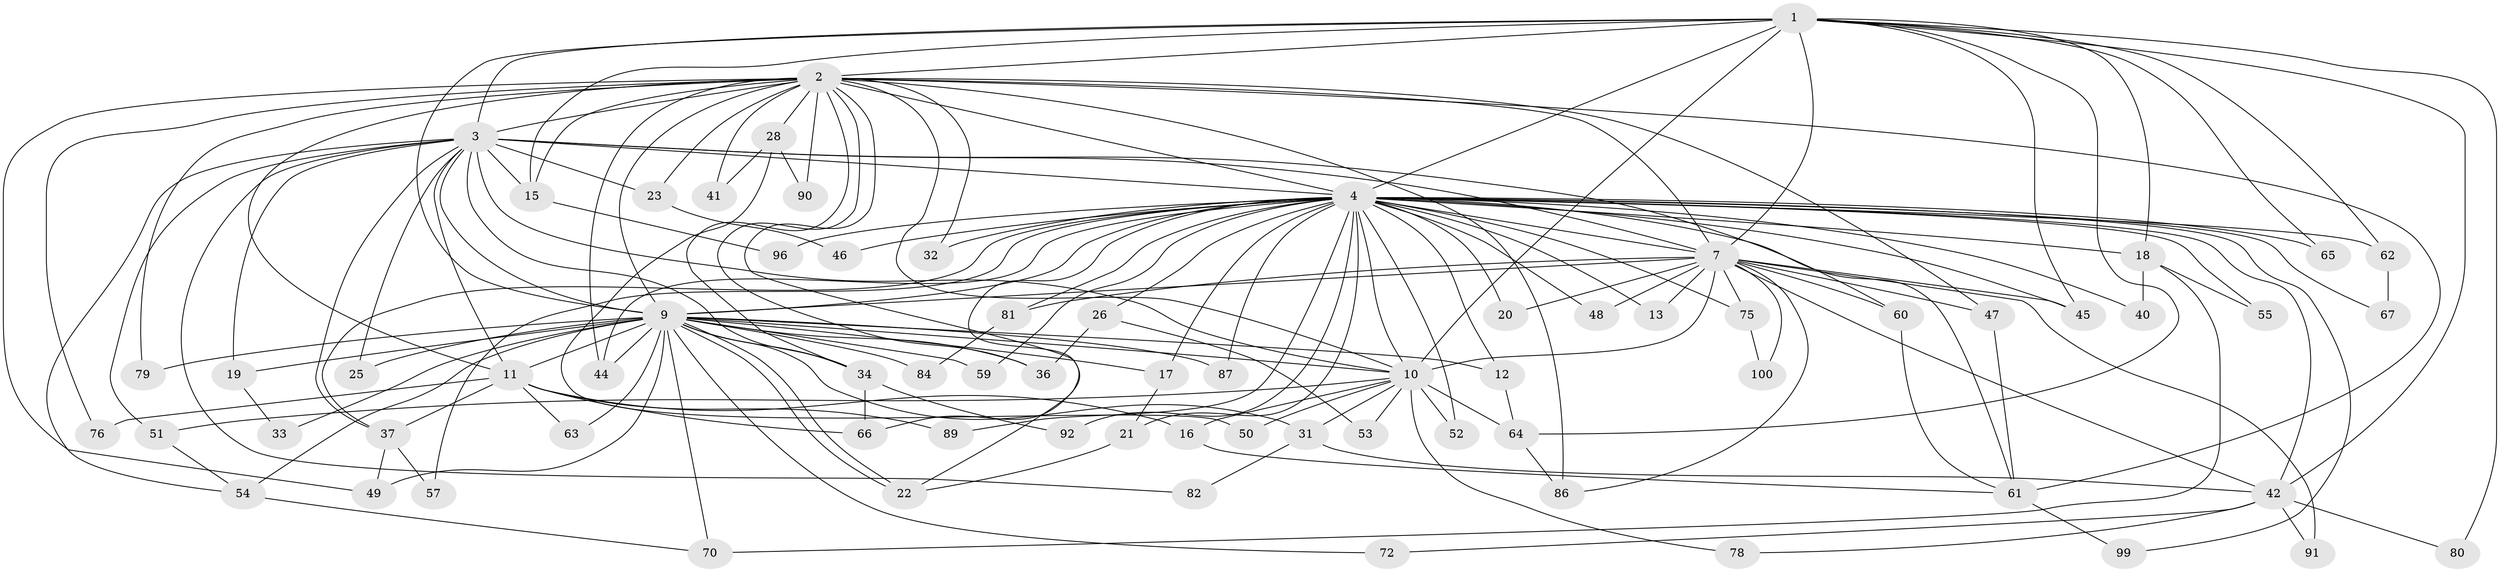 // original degree distribution, {17: 0.02, 18: 0.01, 15: 0.01, 25: 0.01, 19: 0.01, 14: 0.01, 20: 0.01, 27: 0.01, 33: 0.01, 7: 0.01, 3: 0.28, 4: 0.08, 5: 0.04, 2: 0.48, 6: 0.01}
// Generated by graph-tools (version 1.1) at 2025/38/02/21/25 10:38:52]
// undirected, 72 vertices, 169 edges
graph export_dot {
graph [start="1"]
  node [color=gray90,style=filled];
  1 [super="+24"];
  2 [super="+5"];
  3 [super="+6"];
  4 [super="+8"];
  7 [super="+30"];
  9 [super="+27"];
  10 [super="+35"];
  11 [super="+14"];
  12;
  13 [super="+95"];
  15;
  16 [super="+69"];
  17;
  18 [super="+88"];
  19;
  20;
  21 [super="+58"];
  22 [super="+38"];
  23;
  25;
  26 [super="+43"];
  28 [super="+29"];
  31 [super="+71"];
  32;
  33;
  34 [super="+56"];
  36;
  37 [super="+39"];
  40;
  41;
  42 [super="+68"];
  44 [super="+73"];
  45 [super="+85"];
  46;
  47;
  48;
  49 [super="+98"];
  50;
  51 [super="+97"];
  52;
  53;
  54;
  55;
  57;
  59;
  60 [super="+94"];
  61 [super="+77"];
  62;
  63;
  64 [super="+74"];
  65;
  66 [super="+83"];
  67;
  70;
  72;
  75;
  76;
  78;
  79;
  80;
  81;
  82;
  84;
  86 [super="+93"];
  87;
  89;
  90;
  91;
  92;
  96;
  99;
  100;
  1 -- 2 [weight=2];
  1 -- 3 [weight=2];
  1 -- 4 [weight=2];
  1 -- 7;
  1 -- 9;
  1 -- 10;
  1 -- 18;
  1 -- 45;
  1 -- 62;
  1 -- 64;
  1 -- 65;
  1 -- 80;
  1 -- 15;
  1 -- 42;
  2 -- 3 [weight=4];
  2 -- 4 [weight=4];
  2 -- 7 [weight=2];
  2 -- 9 [weight=2];
  2 -- 10 [weight=2];
  2 -- 11;
  2 -- 15;
  2 -- 23;
  2 -- 28 [weight=3];
  2 -- 34;
  2 -- 49;
  2 -- 76;
  2 -- 79;
  2 -- 90;
  2 -- 32;
  2 -- 36;
  2 -- 41;
  2 -- 47;
  2 -- 86;
  2 -- 61;
  2 -- 44;
  2 -- 22;
  3 -- 4 [weight=4];
  3 -- 7 [weight=2];
  3 -- 9 [weight=2];
  3 -- 10 [weight=2];
  3 -- 15;
  3 -- 19;
  3 -- 25;
  3 -- 34;
  3 -- 82;
  3 -- 37;
  3 -- 51;
  3 -- 54;
  3 -- 23;
  3 -- 60;
  3 -- 11;
  4 -- 7 [weight=2];
  4 -- 9 [weight=2];
  4 -- 10 [weight=3];
  4 -- 12;
  4 -- 13 [weight=2];
  4 -- 17;
  4 -- 18;
  4 -- 32;
  4 -- 42;
  4 -- 44;
  4 -- 46;
  4 -- 52;
  4 -- 57;
  4 -- 61;
  4 -- 66;
  4 -- 67;
  4 -- 75;
  4 -- 81;
  4 -- 65;
  4 -- 20;
  4 -- 21;
  4 -- 87;
  4 -- 89;
  4 -- 26;
  4 -- 92;
  4 -- 96;
  4 -- 99;
  4 -- 37;
  4 -- 40;
  4 -- 45;
  4 -- 48;
  4 -- 55;
  4 -- 59;
  4 -- 62;
  7 -- 9 [weight=2];
  7 -- 10;
  7 -- 13;
  7 -- 20;
  7 -- 42;
  7 -- 47;
  7 -- 48;
  7 -- 60;
  7 -- 81;
  7 -- 91;
  7 -- 100;
  7 -- 75;
  7 -- 86;
  7 -- 45;
  9 -- 10;
  9 -- 11;
  9 -- 12;
  9 -- 17;
  9 -- 19;
  9 -- 22;
  9 -- 22;
  9 -- 25;
  9 -- 31;
  9 -- 33;
  9 -- 36;
  9 -- 44;
  9 -- 49;
  9 -- 54;
  9 -- 59;
  9 -- 63;
  9 -- 70;
  9 -- 72;
  9 -- 79;
  9 -- 84;
  9 -- 87;
  9 -- 34;
  10 -- 16;
  10 -- 31;
  10 -- 50;
  10 -- 51;
  10 -- 52;
  10 -- 78;
  10 -- 53;
  10 -- 64;
  11 -- 16;
  11 -- 63;
  11 -- 66;
  11 -- 89;
  11 -- 76;
  11 -- 37;
  12 -- 64;
  15 -- 96;
  16 -- 61;
  17 -- 21;
  18 -- 40;
  18 -- 55;
  18 -- 70;
  19 -- 33;
  21 -- 22;
  23 -- 46;
  26 -- 36;
  26 -- 53;
  28 -- 41;
  28 -- 50;
  28 -- 90;
  31 -- 42;
  31 -- 82;
  34 -- 92;
  34 -- 66;
  37 -- 57;
  37 -- 49;
  42 -- 72;
  42 -- 91;
  42 -- 80;
  42 -- 78;
  47 -- 61;
  51 -- 54;
  54 -- 70;
  60 -- 61;
  61 -- 99;
  62 -- 67;
  64 -- 86;
  75 -- 100;
  81 -- 84;
}
